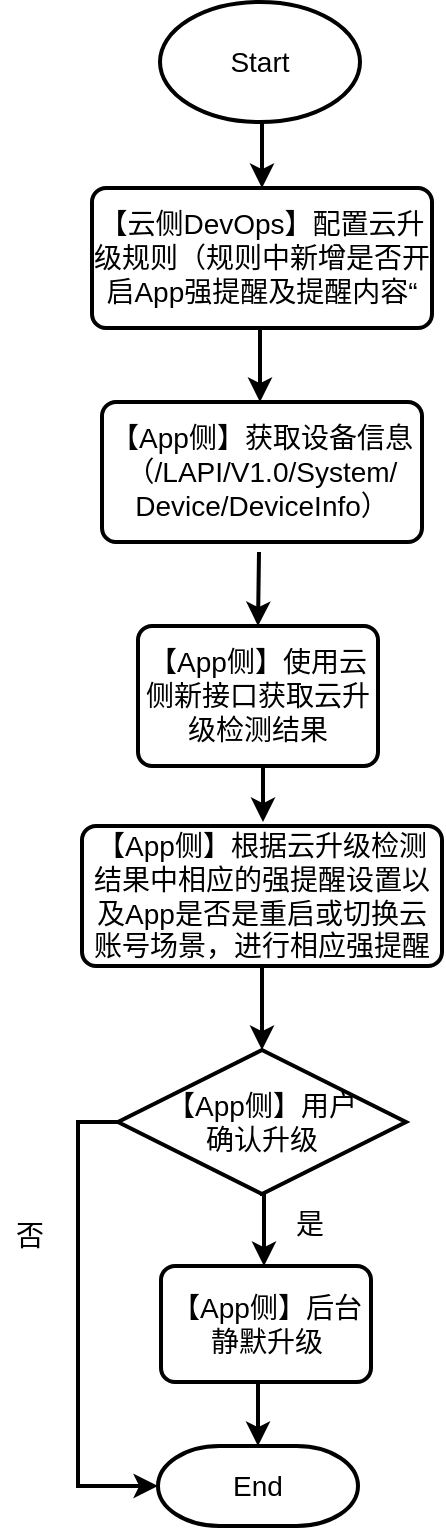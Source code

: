 <mxfile version="24.0.1" type="github">
  <diagram name="第 1 页" id="SnEiPAsqYIaOKTm-W5p2">
    <mxGraphModel dx="946" dy="613" grid="1" gridSize="10" guides="1" tooltips="1" connect="1" arrows="1" fold="1" page="1" pageScale="1" pageWidth="827" pageHeight="1169" math="0" shadow="0">
      <root>
        <mxCell id="0" />
        <mxCell id="1" parent="0" />
        <mxCell id="nd6yBEO4HvQz4fjfClLw-33" style="edgeStyle=orthogonalEdgeStyle;rounded=0;orthogonalLoop=1;jettySize=auto;html=1;exitX=0.5;exitY=1;exitDx=0;exitDy=0;exitPerimeter=0;entryX=0.5;entryY=0;entryDx=0;entryDy=0;fontSize=14;strokeWidth=2;" parent="1" source="nd6yBEO4HvQz4fjfClLw-1" target="nd6yBEO4HvQz4fjfClLw-2" edge="1">
          <mxGeometry relative="1" as="geometry" />
        </mxCell>
        <mxCell id="nd6yBEO4HvQz4fjfClLw-1" value="Start" style="strokeWidth=2;html=1;shape=mxgraph.flowchart.start_1;whiteSpace=wrap;fontSize=14;" parent="1" vertex="1">
          <mxGeometry x="270" y="158" width="100" height="60" as="geometry" />
        </mxCell>
        <mxCell id="nd6yBEO4HvQz4fjfClLw-2" value="【云侧DevOps】配置云升级规则（规则中新增是否开启App强提醒及提醒内容“" style="rounded=1;whiteSpace=wrap;html=1;absoluteArcSize=1;arcSize=14;strokeWidth=2;fontSize=14;" parent="1" vertex="1">
          <mxGeometry x="236" y="251" width="170" height="70" as="geometry" />
        </mxCell>
        <mxCell id="nd6yBEO4HvQz4fjfClLw-9" value="【App侧】使用云侧新接口获取云升级检测结果" style="rounded=1;whiteSpace=wrap;html=1;absoluteArcSize=1;arcSize=14;strokeWidth=2;fontSize=14;" parent="1" vertex="1">
          <mxGeometry x="259" y="470" width="120" height="70" as="geometry" />
        </mxCell>
        <mxCell id="nd6yBEO4HvQz4fjfClLw-13" style="edgeStyle=orthogonalEdgeStyle;rounded=0;orthogonalLoop=1;jettySize=auto;html=1;exitX=0.5;exitY=1;exitDx=0;exitDy=0;exitPerimeter=0;entryX=0.5;entryY=0;entryDx=0;entryDy=0;fontSize=14;strokeWidth=2;" parent="1" target="nd6yBEO4HvQz4fjfClLw-9" edge="1">
          <mxGeometry relative="1" as="geometry">
            <mxPoint x="319.5" y="433" as="sourcePoint" />
          </mxGeometry>
        </mxCell>
        <mxCell id="nd6yBEO4HvQz4fjfClLw-22" style="edgeStyle=orthogonalEdgeStyle;rounded=0;orthogonalLoop=1;jettySize=auto;html=1;exitX=0.5;exitY=1;exitDx=0;exitDy=0;entryX=0.5;entryY=0;entryDx=0;entryDy=0;entryPerimeter=0;fontSize=14;strokeWidth=2;" parent="1" source="nd6yBEO4HvQz4fjfClLw-9" edge="1">
          <mxGeometry relative="1" as="geometry">
            <mxPoint x="321.5" y="568" as="targetPoint" />
          </mxGeometry>
        </mxCell>
        <mxCell id="nd6yBEO4HvQz4fjfClLw-24" value="【App侧】根据云升级检测结果中相应的强提醒设置以及App是否是重启或切换云账号场景，进行相应强提醒" style="rounded=1;whiteSpace=wrap;html=1;absoluteArcSize=1;arcSize=14;strokeWidth=2;fontSize=14;" parent="1" vertex="1">
          <mxGeometry x="231" y="570" width="180" height="70" as="geometry" />
        </mxCell>
        <mxCell id="nd6yBEO4HvQz4fjfClLw-34" style="edgeStyle=orthogonalEdgeStyle;rounded=0;orthogonalLoop=1;jettySize=auto;html=1;exitX=0.5;exitY=1;exitDx=0;exitDy=0;entryX=0.5;entryY=0;entryDx=0;entryDy=0;entryPerimeter=0;fontSize=14;strokeWidth=2;" parent="1" source="nd6yBEO4HvQz4fjfClLw-2" edge="1">
          <mxGeometry relative="1" as="geometry">
            <mxPoint x="320" y="358" as="targetPoint" />
          </mxGeometry>
        </mxCell>
        <mxCell id="cLWT3HPXuuumuVamhl0J-2" style="edgeStyle=orthogonalEdgeStyle;rounded=0;orthogonalLoop=1;jettySize=auto;html=1;exitX=0.5;exitY=1;exitDx=0;exitDy=0;exitPerimeter=0;entryX=0.5;entryY=0;entryDx=0;entryDy=0;fontSize=14;strokeWidth=2;" edge="1" parent="1">
          <mxGeometry relative="1" as="geometry">
            <mxPoint x="320" y="754" as="sourcePoint" />
            <mxPoint x="322" y="790" as="targetPoint" />
          </mxGeometry>
        </mxCell>
        <mxCell id="nd6yBEO4HvQz4fjfClLw-44" value="【App侧】用户&lt;div style=&quot;font-size: 14px;&quot;&gt;确认升级&lt;/div&gt;" style="strokeWidth=2;html=1;shape=mxgraph.flowchart.decision;whiteSpace=wrap;fontSize=14;" parent="1" vertex="1">
          <mxGeometry x="249" y="682" width="144" height="72" as="geometry" />
        </mxCell>
        <mxCell id="nd6yBEO4HvQz4fjfClLw-45" value="End" style="strokeWidth=2;html=1;shape=mxgraph.flowchart.terminator;whiteSpace=wrap;fontSize=14;" parent="1" vertex="1">
          <mxGeometry x="269" y="880" width="100" height="40" as="geometry" />
        </mxCell>
        <mxCell id="nd6yBEO4HvQz4fjfClLw-46" value="【App侧】后台静默升级" style="rounded=1;whiteSpace=wrap;html=1;absoluteArcSize=1;arcSize=14;strokeWidth=2;fontSize=14;" parent="1" vertex="1">
          <mxGeometry x="270.5" y="790" width="105" height="58" as="geometry" />
        </mxCell>
        <mxCell id="nd6yBEO4HvQz4fjfClLw-50" style="edgeStyle=orthogonalEdgeStyle;rounded=0;orthogonalLoop=1;jettySize=auto;html=1;exitX=0.5;exitY=1;exitDx=0;exitDy=0;entryX=0.5;entryY=0;entryDx=0;entryDy=0;entryPerimeter=0;fontSize=14;strokeWidth=2;" parent="1" source="nd6yBEO4HvQz4fjfClLw-24" target="nd6yBEO4HvQz4fjfClLw-44" edge="1">
          <mxGeometry relative="1" as="geometry" />
        </mxCell>
        <mxCell id="nd6yBEO4HvQz4fjfClLw-51" value="是" style="text;html=1;align=center;verticalAlign=middle;whiteSpace=wrap;rounded=0;fontSize=14;strokeWidth=2;" parent="1" vertex="1">
          <mxGeometry x="330" y="754" width="30" height="30" as="geometry" />
        </mxCell>
        <mxCell id="nd6yBEO4HvQz4fjfClLw-52" value="否" style="text;html=1;align=center;verticalAlign=middle;whiteSpace=wrap;rounded=0;fontSize=14;strokeWidth=2;" parent="1" vertex="1">
          <mxGeometry x="190" y="760" width="30" height="30" as="geometry" />
        </mxCell>
        <mxCell id="HojlaQrTnK4gudY1Q9k8-1" value="【App侧】获取设备信息（/LAPI/V1.0/System/&lt;div style=&quot;font-size: 14px;&quot;&gt;Device/DeviceInfo）&lt;/div&gt;" style="rounded=1;whiteSpace=wrap;html=1;absoluteArcSize=1;arcSize=14;strokeWidth=2;fontSize=14;" parent="1" vertex="1">
          <mxGeometry x="241" y="358" width="160" height="70" as="geometry" />
        </mxCell>
        <mxCell id="cLWT3HPXuuumuVamhl0J-3" style="edgeStyle=orthogonalEdgeStyle;rounded=0;orthogonalLoop=1;jettySize=auto;html=1;exitX=0.5;exitY=1;exitDx=0;exitDy=0;entryX=0.5;entryY=0;entryDx=0;entryDy=0;entryPerimeter=0;fontSize=14;strokeWidth=2;" edge="1" parent="1" source="nd6yBEO4HvQz4fjfClLw-46" target="nd6yBEO4HvQz4fjfClLw-45">
          <mxGeometry relative="1" as="geometry" />
        </mxCell>
        <mxCell id="cLWT3HPXuuumuVamhl0J-4" style="edgeStyle=orthogonalEdgeStyle;rounded=0;orthogonalLoop=1;jettySize=auto;html=1;exitX=0;exitY=0.5;exitDx=0;exitDy=0;exitPerimeter=0;entryX=0;entryY=0.5;entryDx=0;entryDy=0;entryPerimeter=0;fontSize=14;strokeWidth=2;" edge="1" parent="1" source="nd6yBEO4HvQz4fjfClLw-44" target="nd6yBEO4HvQz4fjfClLw-45">
          <mxGeometry relative="1" as="geometry" />
        </mxCell>
      </root>
    </mxGraphModel>
  </diagram>
</mxfile>
